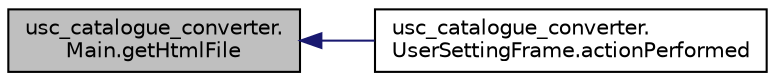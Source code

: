 digraph "usc_catalogue_converter.Main.getHtmlFile"
{
  edge [fontname="Helvetica",fontsize="10",labelfontname="Helvetica",labelfontsize="10"];
  node [fontname="Helvetica",fontsize="10",shape=record];
  rankdir="LR";
  Node22 [label="usc_catalogue_converter.\lMain.getHtmlFile",height=0.2,width=0.4,color="black", fillcolor="grey75", style="filled", fontcolor="black"];
  Node22 -> Node23 [dir="back",color="midnightblue",fontsize="10",style="solid",fontname="Helvetica"];
  Node23 [label="usc_catalogue_converter.\lUserSettingFrame.actionPerformed",height=0.2,width=0.4,color="black", fillcolor="white", style="filled",URL="$d4/dd8/classusc__catalogue__converter_1_1_user_setting_frame.html#a57130353766afa50b1f9b0cb377d7442"];
}
